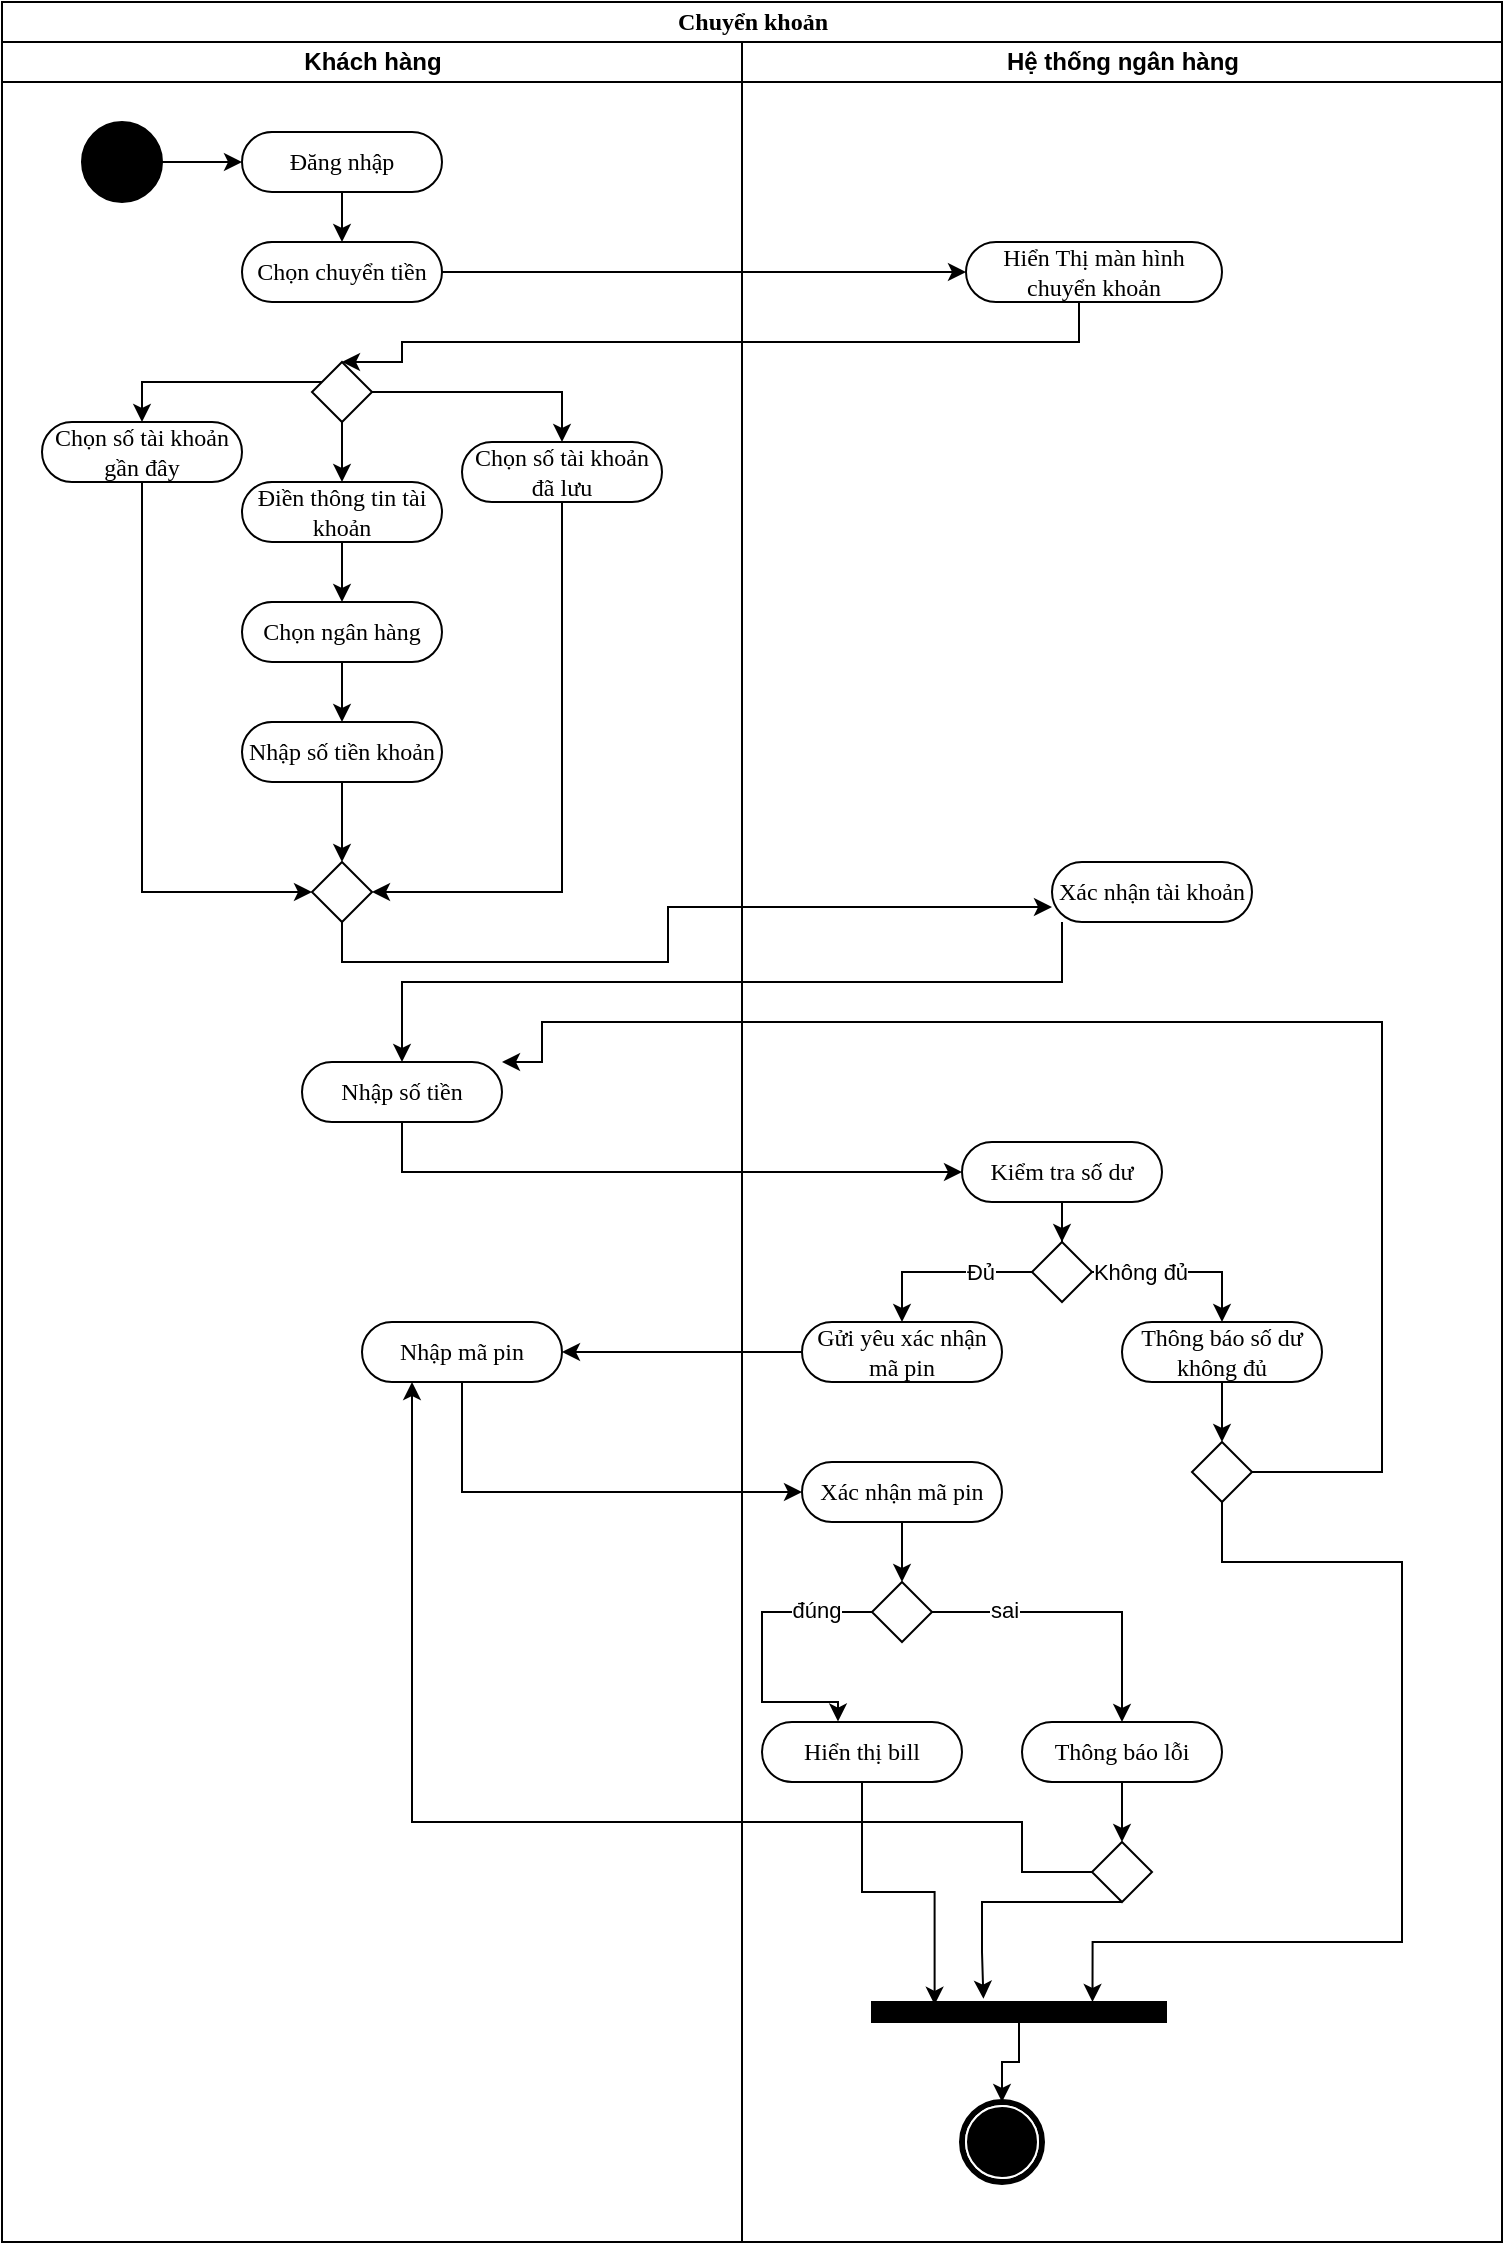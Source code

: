 <mxfile version="26.0.16">
  <diagram name="Page-1" id="0783ab3e-0a74-02c8-0abd-f7b4e66b4bec">
    <mxGraphModel dx="987" dy="577" grid="1" gridSize="10" guides="1" tooltips="1" connect="1" arrows="1" fold="1" page="1" pageScale="1" pageWidth="850" pageHeight="1100" background="none" math="0" shadow="0">
      <root>
        <mxCell id="0" />
        <mxCell id="1" parent="0" />
        <mxCell id="1c1d494c118603dd-1" value="Chuyển khoản" style="swimlane;html=1;childLayout=stackLayout;startSize=20;rounded=0;shadow=0;comic=0;labelBackgroundColor=none;strokeWidth=1;fontFamily=Verdana;fontSize=12;align=center;" parent="1" vertex="1">
          <mxGeometry x="40" y="50" width="750" height="1120" as="geometry" />
        </mxCell>
        <mxCell id="1c1d494c118603dd-2" value="Khách hàng" style="swimlane;html=1;startSize=20;" parent="1c1d494c118603dd-1" vertex="1">
          <mxGeometry y="20" width="370" height="1100" as="geometry" />
        </mxCell>
        <mxCell id="V_OhVq4-48Cxn38Nn_Pz-6" value="" style="edgeStyle=orthogonalEdgeStyle;rounded=0;orthogonalLoop=1;jettySize=auto;html=1;" edge="1" parent="1c1d494c118603dd-2" source="1c1d494c118603dd-6" target="V_OhVq4-48Cxn38Nn_Pz-5">
          <mxGeometry relative="1" as="geometry" />
        </mxCell>
        <mxCell id="1c1d494c118603dd-6" value="Đăng nhập" style="rounded=1;whiteSpace=wrap;html=1;shadow=0;comic=0;labelBackgroundColor=none;strokeWidth=1;fontFamily=Verdana;fontSize=12;align=center;arcSize=50;" parent="1c1d494c118603dd-2" vertex="1">
          <mxGeometry x="120" y="45" width="100" height="30" as="geometry" />
        </mxCell>
        <mxCell id="V_OhVq4-48Cxn38Nn_Pz-4" value="" style="edgeStyle=orthogonalEdgeStyle;rounded=0;orthogonalLoop=1;jettySize=auto;html=1;" edge="1" parent="1c1d494c118603dd-2" source="60571a20871a0731-4" target="1c1d494c118603dd-6">
          <mxGeometry relative="1" as="geometry" />
        </mxCell>
        <mxCell id="60571a20871a0731-4" value="" style="ellipse;whiteSpace=wrap;html=1;rounded=0;shadow=0;comic=0;labelBackgroundColor=none;strokeWidth=1;fillColor=#000000;fontFamily=Verdana;fontSize=12;align=center;" parent="1c1d494c118603dd-2" vertex="1">
          <mxGeometry x="40" y="40" width="40" height="40" as="geometry" />
        </mxCell>
        <mxCell id="V_OhVq4-48Cxn38Nn_Pz-5" value="Chọn chuyển tiền" style="rounded=1;whiteSpace=wrap;html=1;shadow=0;comic=0;labelBackgroundColor=none;strokeWidth=1;fontFamily=Verdana;fontSize=12;align=center;arcSize=50;" vertex="1" parent="1c1d494c118603dd-2">
          <mxGeometry x="120" y="100" width="100" height="30" as="geometry" />
        </mxCell>
        <mxCell id="V_OhVq4-48Cxn38Nn_Pz-16" value="" style="edgeStyle=orthogonalEdgeStyle;rounded=0;orthogonalLoop=1;jettySize=auto;html=1;" edge="1" parent="1c1d494c118603dd-2" source="V_OhVq4-48Cxn38Nn_Pz-7" target="V_OhVq4-48Cxn38Nn_Pz-15">
          <mxGeometry relative="1" as="geometry" />
        </mxCell>
        <mxCell id="V_OhVq4-48Cxn38Nn_Pz-7" value="Điền thông tin tài khoản" style="rounded=1;whiteSpace=wrap;html=1;shadow=0;comic=0;labelBackgroundColor=none;strokeWidth=1;fontFamily=Verdana;fontSize=12;align=center;arcSize=50;" vertex="1" parent="1c1d494c118603dd-2">
          <mxGeometry x="120" y="220" width="100" height="30" as="geometry" />
        </mxCell>
        <mxCell id="V_OhVq4-48Cxn38Nn_Pz-12" value="" style="edgeStyle=orthogonalEdgeStyle;rounded=0;orthogonalLoop=1;jettySize=auto;html=1;" edge="1" parent="1c1d494c118603dd-2" source="V_OhVq4-48Cxn38Nn_Pz-8" target="V_OhVq4-48Cxn38Nn_Pz-7">
          <mxGeometry relative="1" as="geometry" />
        </mxCell>
        <mxCell id="V_OhVq4-48Cxn38Nn_Pz-13" value="" style="edgeStyle=orthogonalEdgeStyle;rounded=0;orthogonalLoop=1;jettySize=auto;html=1;" edge="1" parent="1c1d494c118603dd-2" source="V_OhVq4-48Cxn38Nn_Pz-8" target="V_OhVq4-48Cxn38Nn_Pz-11">
          <mxGeometry relative="1" as="geometry">
            <Array as="points">
              <mxPoint x="280" y="175" />
            </Array>
          </mxGeometry>
        </mxCell>
        <mxCell id="V_OhVq4-48Cxn38Nn_Pz-14" value="" style="edgeStyle=orthogonalEdgeStyle;rounded=0;orthogonalLoop=1;jettySize=auto;html=1;" edge="1" parent="1c1d494c118603dd-2" source="V_OhVq4-48Cxn38Nn_Pz-8" target="V_OhVq4-48Cxn38Nn_Pz-10">
          <mxGeometry relative="1" as="geometry">
            <Array as="points">
              <mxPoint x="70" y="170" />
            </Array>
          </mxGeometry>
        </mxCell>
        <mxCell id="V_OhVq4-48Cxn38Nn_Pz-8" value="" style="rhombus;whiteSpace=wrap;html=1;" vertex="1" parent="1c1d494c118603dd-2">
          <mxGeometry x="155" y="160" width="30" height="30" as="geometry" />
        </mxCell>
        <mxCell id="V_OhVq4-48Cxn38Nn_Pz-24" style="edgeStyle=orthogonalEdgeStyle;rounded=0;orthogonalLoop=1;jettySize=auto;html=1;entryX=0;entryY=0.5;entryDx=0;entryDy=0;" edge="1" parent="1c1d494c118603dd-2" source="V_OhVq4-48Cxn38Nn_Pz-10" target="V_OhVq4-48Cxn38Nn_Pz-20">
          <mxGeometry relative="1" as="geometry">
            <Array as="points">
              <mxPoint x="70" y="425" />
            </Array>
          </mxGeometry>
        </mxCell>
        <mxCell id="V_OhVq4-48Cxn38Nn_Pz-10" value="Chọn số tài khoản gần đây" style="rounded=1;whiteSpace=wrap;html=1;shadow=0;comic=0;labelBackgroundColor=none;strokeWidth=1;fontFamily=Verdana;fontSize=12;align=center;arcSize=50;" vertex="1" parent="1c1d494c118603dd-2">
          <mxGeometry x="20" y="190" width="100" height="30" as="geometry" />
        </mxCell>
        <mxCell id="V_OhVq4-48Cxn38Nn_Pz-23" style="edgeStyle=orthogonalEdgeStyle;rounded=0;orthogonalLoop=1;jettySize=auto;html=1;entryX=1;entryY=0.5;entryDx=0;entryDy=0;" edge="1" parent="1c1d494c118603dd-2" source="V_OhVq4-48Cxn38Nn_Pz-11" target="V_OhVq4-48Cxn38Nn_Pz-20">
          <mxGeometry relative="1" as="geometry">
            <Array as="points">
              <mxPoint x="280" y="425" />
            </Array>
          </mxGeometry>
        </mxCell>
        <mxCell id="V_OhVq4-48Cxn38Nn_Pz-11" value="Chọn số tài khoản đã lưu" style="rounded=1;whiteSpace=wrap;html=1;shadow=0;comic=0;labelBackgroundColor=none;strokeWidth=1;fontFamily=Verdana;fontSize=12;align=center;arcSize=50;" vertex="1" parent="1c1d494c118603dd-2">
          <mxGeometry x="230" y="200" width="100" height="30" as="geometry" />
        </mxCell>
        <mxCell id="V_OhVq4-48Cxn38Nn_Pz-18" value="" style="edgeStyle=orthogonalEdgeStyle;rounded=0;orthogonalLoop=1;jettySize=auto;html=1;" edge="1" parent="1c1d494c118603dd-2" source="V_OhVq4-48Cxn38Nn_Pz-15" target="V_OhVq4-48Cxn38Nn_Pz-17">
          <mxGeometry relative="1" as="geometry" />
        </mxCell>
        <mxCell id="V_OhVq4-48Cxn38Nn_Pz-15" value="Chọn ngân hàng" style="rounded=1;whiteSpace=wrap;html=1;shadow=0;comic=0;labelBackgroundColor=none;strokeWidth=1;fontFamily=Verdana;fontSize=12;align=center;arcSize=50;" vertex="1" parent="1c1d494c118603dd-2">
          <mxGeometry x="120" y="280" width="100" height="30" as="geometry" />
        </mxCell>
        <mxCell id="V_OhVq4-48Cxn38Nn_Pz-22" value="" style="edgeStyle=orthogonalEdgeStyle;rounded=0;orthogonalLoop=1;jettySize=auto;html=1;" edge="1" parent="1c1d494c118603dd-2" source="V_OhVq4-48Cxn38Nn_Pz-17" target="V_OhVq4-48Cxn38Nn_Pz-20">
          <mxGeometry relative="1" as="geometry" />
        </mxCell>
        <mxCell id="V_OhVq4-48Cxn38Nn_Pz-17" value="Nhập số tiền khoản" style="rounded=1;whiteSpace=wrap;html=1;shadow=0;comic=0;labelBackgroundColor=none;strokeWidth=1;fontFamily=Verdana;fontSize=12;align=center;arcSize=50;" vertex="1" parent="1c1d494c118603dd-2">
          <mxGeometry x="120" y="340" width="100" height="30" as="geometry" />
        </mxCell>
        <mxCell id="V_OhVq4-48Cxn38Nn_Pz-20" value="" style="rhombus;whiteSpace=wrap;html=1;" vertex="1" parent="1c1d494c118603dd-2">
          <mxGeometry x="155" y="410" width="30" height="30" as="geometry" />
        </mxCell>
        <mxCell id="V_OhVq4-48Cxn38Nn_Pz-36" value="Nhập số tiền" style="rounded=1;whiteSpace=wrap;html=1;shadow=0;comic=0;labelBackgroundColor=none;strokeWidth=1;fontFamily=Verdana;fontSize=12;align=center;arcSize=50;" vertex="1" parent="1c1d494c118603dd-2">
          <mxGeometry x="150" y="510" width="100" height="30" as="geometry" />
        </mxCell>
        <mxCell id="V_OhVq4-48Cxn38Nn_Pz-79" value="Nhập mã pin" style="rounded=1;whiteSpace=wrap;html=1;shadow=0;comic=0;labelBackgroundColor=none;strokeWidth=1;fontFamily=Verdana;fontSize=12;align=center;arcSize=50;" vertex="1" parent="1c1d494c118603dd-2">
          <mxGeometry x="180" y="640" width="100" height="30" as="geometry" />
        </mxCell>
        <mxCell id="V_OhVq4-48Cxn38Nn_Pz-124" style="edgeStyle=orthogonalEdgeStyle;rounded=0;orthogonalLoop=1;jettySize=auto;html=1;entryX=1;entryY=0;entryDx=0;entryDy=0;" edge="1" parent="1c1d494c118603dd-2">
          <mxGeometry relative="1" as="geometry">
            <mxPoint x="538.5" y="122.5" as="sourcePoint" />
            <mxPoint x="170" y="160" as="targetPoint" />
            <Array as="points">
              <mxPoint x="539" y="150" />
              <mxPoint x="200" y="150" />
              <mxPoint x="200" y="160" />
            </Array>
          </mxGeometry>
        </mxCell>
        <mxCell id="V_OhVq4-48Cxn38Nn_Pz-26" style="edgeStyle=orthogonalEdgeStyle;rounded=0;orthogonalLoop=1;jettySize=auto;html=1;entryX=0;entryY=0.75;entryDx=0;entryDy=0;" edge="1" parent="1c1d494c118603dd-1" source="V_OhVq4-48Cxn38Nn_Pz-20" target="V_OhVq4-48Cxn38Nn_Pz-25">
          <mxGeometry relative="1" as="geometry">
            <Array as="points">
              <mxPoint x="170" y="480" />
              <mxPoint x="333" y="480" />
              <mxPoint x="333" y="453" />
            </Array>
          </mxGeometry>
        </mxCell>
        <mxCell id="V_OhVq4-48Cxn38Nn_Pz-37" style="edgeStyle=orthogonalEdgeStyle;rounded=0;orthogonalLoop=1;jettySize=auto;html=1;entryX=0.5;entryY=0;entryDx=0;entryDy=0;" edge="1" parent="1c1d494c118603dd-1" source="V_OhVq4-48Cxn38Nn_Pz-25" target="V_OhVq4-48Cxn38Nn_Pz-36">
          <mxGeometry relative="1" as="geometry">
            <Array as="points">
              <mxPoint x="530" y="490" />
              <mxPoint x="200" y="490" />
            </Array>
          </mxGeometry>
        </mxCell>
        <mxCell id="V_OhVq4-48Cxn38Nn_Pz-38" style="edgeStyle=orthogonalEdgeStyle;rounded=0;orthogonalLoop=1;jettySize=auto;html=1;entryX=0;entryY=0.5;entryDx=0;entryDy=0;" edge="1" parent="1c1d494c118603dd-1" source="V_OhVq4-48Cxn38Nn_Pz-36" target="V_OhVq4-48Cxn38Nn_Pz-27">
          <mxGeometry relative="1" as="geometry">
            <Array as="points">
              <mxPoint x="200" y="585" />
            </Array>
          </mxGeometry>
        </mxCell>
        <mxCell id="V_OhVq4-48Cxn38Nn_Pz-80" style="edgeStyle=orthogonalEdgeStyle;rounded=0;orthogonalLoop=1;jettySize=auto;html=1;entryX=1;entryY=0.5;entryDx=0;entryDy=0;" edge="1" parent="1c1d494c118603dd-1" source="V_OhVq4-48Cxn38Nn_Pz-33" target="V_OhVq4-48Cxn38Nn_Pz-79">
          <mxGeometry relative="1" as="geometry" />
        </mxCell>
        <mxCell id="V_OhVq4-48Cxn38Nn_Pz-84" style="edgeStyle=orthogonalEdgeStyle;rounded=0;orthogonalLoop=1;jettySize=auto;html=1;entryX=0;entryY=0.5;entryDx=0;entryDy=0;" edge="1" parent="1c1d494c118603dd-1" source="V_OhVq4-48Cxn38Nn_Pz-79" target="V_OhVq4-48Cxn38Nn_Pz-82">
          <mxGeometry relative="1" as="geometry">
            <Array as="points">
              <mxPoint x="230" y="745" />
            </Array>
          </mxGeometry>
        </mxCell>
        <mxCell id="1c1d494c118603dd-3" value="Hệ thống ngân hàng" style="swimlane;html=1;startSize=20;" parent="1c1d494c118603dd-1" vertex="1">
          <mxGeometry x="370" y="20" width="380" height="1100" as="geometry" />
        </mxCell>
        <mxCell id="V_OhVq4-48Cxn38Nn_Pz-25" value="Xác nhận tài khoản" style="rounded=1;whiteSpace=wrap;html=1;shadow=0;comic=0;labelBackgroundColor=none;strokeWidth=1;fontFamily=Verdana;fontSize=12;align=center;arcSize=50;" vertex="1" parent="1c1d494c118603dd-3">
          <mxGeometry x="155" y="410" width="100" height="30" as="geometry" />
        </mxCell>
        <mxCell id="V_OhVq4-48Cxn38Nn_Pz-32" value="" style="edgeStyle=orthogonalEdgeStyle;rounded=0;orthogonalLoop=1;jettySize=auto;html=1;" edge="1" parent="1c1d494c118603dd-3" source="V_OhVq4-48Cxn38Nn_Pz-27" target="V_OhVq4-48Cxn38Nn_Pz-30">
          <mxGeometry relative="1" as="geometry" />
        </mxCell>
        <mxCell id="V_OhVq4-48Cxn38Nn_Pz-27" value="Kiểm tra số dư" style="rounded=1;whiteSpace=wrap;html=1;shadow=0;comic=0;labelBackgroundColor=none;strokeWidth=1;fontFamily=Verdana;fontSize=12;align=center;arcSize=50;" vertex="1" parent="1c1d494c118603dd-3">
          <mxGeometry x="110" y="550" width="100" height="30" as="geometry" />
        </mxCell>
        <mxCell id="V_OhVq4-48Cxn38Nn_Pz-34" value="" style="edgeStyle=orthogonalEdgeStyle;rounded=0;orthogonalLoop=1;jettySize=auto;html=1;" edge="1" parent="1c1d494c118603dd-3" source="V_OhVq4-48Cxn38Nn_Pz-30" target="V_OhVq4-48Cxn38Nn_Pz-33">
          <mxGeometry relative="1" as="geometry" />
        </mxCell>
        <mxCell id="V_OhVq4-48Cxn38Nn_Pz-35" value="Đủ" style="edgeLabel;html=1;align=center;verticalAlign=middle;resizable=0;points=[];" vertex="1" connectable="0" parent="V_OhVq4-48Cxn38Nn_Pz-34">
          <mxGeometry x="-0.418" relative="1" as="geometry">
            <mxPoint as="offset" />
          </mxGeometry>
        </mxCell>
        <mxCell id="V_OhVq4-48Cxn38Nn_Pz-41" style="edgeStyle=orthogonalEdgeStyle;rounded=0;orthogonalLoop=1;jettySize=auto;html=1;entryX=0.5;entryY=0;entryDx=0;entryDy=0;" edge="1" parent="1c1d494c118603dd-3" source="V_OhVq4-48Cxn38Nn_Pz-30" target="V_OhVq4-48Cxn38Nn_Pz-40">
          <mxGeometry relative="1" as="geometry" />
        </mxCell>
        <mxCell id="V_OhVq4-48Cxn38Nn_Pz-83" value="Không đủ" style="edgeLabel;html=1;align=center;verticalAlign=middle;resizable=0;points=[];" vertex="1" connectable="0" parent="V_OhVq4-48Cxn38Nn_Pz-41">
          <mxGeometry x="-0.471" relative="1" as="geometry">
            <mxPoint as="offset" />
          </mxGeometry>
        </mxCell>
        <mxCell id="V_OhVq4-48Cxn38Nn_Pz-30" value="" style="rhombus;whiteSpace=wrap;html=1;" vertex="1" parent="1c1d494c118603dd-3">
          <mxGeometry x="145" y="600" width="30" height="30" as="geometry" />
        </mxCell>
        <mxCell id="V_OhVq4-48Cxn38Nn_Pz-33" value="Gửi yêu xác nhận mã pin" style="rounded=1;whiteSpace=wrap;html=1;shadow=0;comic=0;labelBackgroundColor=none;strokeWidth=1;fontFamily=Verdana;fontSize=12;align=center;arcSize=50;" vertex="1" parent="1c1d494c118603dd-3">
          <mxGeometry x="30" y="640" width="100" height="30" as="geometry" />
        </mxCell>
        <mxCell id="V_OhVq4-48Cxn38Nn_Pz-97" value="" style="edgeStyle=orthogonalEdgeStyle;rounded=0;orthogonalLoop=1;jettySize=auto;html=1;" edge="1" parent="1c1d494c118603dd-3" source="V_OhVq4-48Cxn38Nn_Pz-40" target="V_OhVq4-48Cxn38Nn_Pz-95">
          <mxGeometry relative="1" as="geometry" />
        </mxCell>
        <mxCell id="V_OhVq4-48Cxn38Nn_Pz-40" value="Thông báo số dư không đủ" style="rounded=1;whiteSpace=wrap;html=1;shadow=0;comic=0;labelBackgroundColor=none;strokeWidth=1;fontFamily=Verdana;fontSize=12;align=center;arcSize=50;" vertex="1" parent="1c1d494c118603dd-3">
          <mxGeometry x="190" y="640" width="100" height="30" as="geometry" />
        </mxCell>
        <mxCell id="V_OhVq4-48Cxn38Nn_Pz-87" value="" style="edgeStyle=orthogonalEdgeStyle;rounded=0;orthogonalLoop=1;jettySize=auto;html=1;" edge="1" parent="1c1d494c118603dd-3" source="V_OhVq4-48Cxn38Nn_Pz-82" target="V_OhVq4-48Cxn38Nn_Pz-85">
          <mxGeometry relative="1" as="geometry" />
        </mxCell>
        <mxCell id="V_OhVq4-48Cxn38Nn_Pz-82" value="Xác nhận mã pin" style="rounded=1;whiteSpace=wrap;html=1;shadow=0;comic=0;labelBackgroundColor=none;strokeWidth=1;fontFamily=Verdana;fontSize=12;align=center;arcSize=50;" vertex="1" parent="1c1d494c118603dd-3">
          <mxGeometry x="30" y="710" width="100" height="30" as="geometry" />
        </mxCell>
        <mxCell id="V_OhVq4-48Cxn38Nn_Pz-93" style="edgeStyle=orthogonalEdgeStyle;rounded=0;orthogonalLoop=1;jettySize=auto;html=1;exitX=1;exitY=0.5;exitDx=0;exitDy=0;entryX=0.5;entryY=0;entryDx=0;entryDy=0;" edge="1" parent="1c1d494c118603dd-3" source="V_OhVq4-48Cxn38Nn_Pz-85" target="V_OhVq4-48Cxn38Nn_Pz-92">
          <mxGeometry relative="1" as="geometry" />
        </mxCell>
        <mxCell id="V_OhVq4-48Cxn38Nn_Pz-103" value="sai" style="edgeLabel;html=1;align=center;verticalAlign=middle;resizable=0;points=[];" vertex="1" connectable="0" parent="V_OhVq4-48Cxn38Nn_Pz-93">
          <mxGeometry x="-0.528" y="1" relative="1" as="geometry">
            <mxPoint as="offset" />
          </mxGeometry>
        </mxCell>
        <mxCell id="V_OhVq4-48Cxn38Nn_Pz-85" value="" style="rhombus;whiteSpace=wrap;html=1;" vertex="1" parent="1c1d494c118603dd-3">
          <mxGeometry x="65" y="770" width="30" height="30" as="geometry" />
        </mxCell>
        <mxCell id="V_OhVq4-48Cxn38Nn_Pz-88" value="Hiển thị bill" style="rounded=1;whiteSpace=wrap;html=1;shadow=0;comic=0;labelBackgroundColor=none;strokeWidth=1;fontFamily=Verdana;fontSize=12;align=center;arcSize=50;" vertex="1" parent="1c1d494c118603dd-3">
          <mxGeometry x="10" y="840" width="100" height="30" as="geometry" />
        </mxCell>
        <mxCell id="V_OhVq4-48Cxn38Nn_Pz-89" style="edgeStyle=orthogonalEdgeStyle;rounded=0;orthogonalLoop=1;jettySize=auto;html=1;entryX=0.38;entryY=-0.007;entryDx=0;entryDy=0;entryPerimeter=0;" edge="1" parent="1c1d494c118603dd-3" source="V_OhVq4-48Cxn38Nn_Pz-85" target="V_OhVq4-48Cxn38Nn_Pz-88">
          <mxGeometry relative="1" as="geometry">
            <Array as="points">
              <mxPoint x="10" y="785" />
              <mxPoint x="10" y="830" />
              <mxPoint x="48" y="830" />
            </Array>
          </mxGeometry>
        </mxCell>
        <mxCell id="V_OhVq4-48Cxn38Nn_Pz-90" value="đúng" style="edgeLabel;html=1;align=center;verticalAlign=middle;resizable=0;points=[];" vertex="1" connectable="0" parent="V_OhVq4-48Cxn38Nn_Pz-89">
          <mxGeometry x="-0.624" y="-1" relative="1" as="geometry">
            <mxPoint as="offset" />
          </mxGeometry>
        </mxCell>
        <mxCell id="V_OhVq4-48Cxn38Nn_Pz-109" style="edgeStyle=orthogonalEdgeStyle;rounded=0;orthogonalLoop=1;jettySize=auto;html=1;entryX=0.5;entryY=0;entryDx=0;entryDy=0;" edge="1" parent="1c1d494c118603dd-3" source="V_OhVq4-48Cxn38Nn_Pz-92" target="V_OhVq4-48Cxn38Nn_Pz-106">
          <mxGeometry relative="1" as="geometry" />
        </mxCell>
        <mxCell id="V_OhVq4-48Cxn38Nn_Pz-92" value="Thông báo lỗi" style="rounded=1;whiteSpace=wrap;html=1;shadow=0;comic=0;labelBackgroundColor=none;strokeWidth=1;fontFamily=Verdana;fontSize=12;align=center;arcSize=50;" vertex="1" parent="1c1d494c118603dd-3">
          <mxGeometry x="140" y="840" width="100" height="30" as="geometry" />
        </mxCell>
        <mxCell id="V_OhVq4-48Cxn38Nn_Pz-115" style="edgeStyle=orthogonalEdgeStyle;rounded=0;orthogonalLoop=1;jettySize=auto;html=1;entryX=0.75;entryY=0;entryDx=0;entryDy=0;" edge="1" parent="1c1d494c118603dd-3" source="V_OhVq4-48Cxn38Nn_Pz-95" target="V_OhVq4-48Cxn38Nn_Pz-113">
          <mxGeometry relative="1" as="geometry">
            <Array as="points">
              <mxPoint x="240" y="760" />
              <mxPoint x="330" y="760" />
              <mxPoint x="330" y="950" />
              <mxPoint x="175" y="950" />
            </Array>
          </mxGeometry>
        </mxCell>
        <mxCell id="V_OhVq4-48Cxn38Nn_Pz-95" value="" style="rhombus;whiteSpace=wrap;html=1;" vertex="1" parent="1c1d494c118603dd-3">
          <mxGeometry x="225" y="700" width="30" height="30" as="geometry" />
        </mxCell>
        <mxCell id="V_OhVq4-48Cxn38Nn_Pz-106" value="" style="rhombus;whiteSpace=wrap;html=1;" vertex="1" parent="1c1d494c118603dd-3">
          <mxGeometry x="175" y="900" width="30" height="30" as="geometry" />
        </mxCell>
        <mxCell id="V_OhVq4-48Cxn38Nn_Pz-118" value="" style="edgeStyle=orthogonalEdgeStyle;rounded=0;orthogonalLoop=1;jettySize=auto;html=1;" edge="1" parent="1c1d494c118603dd-3" source="V_OhVq4-48Cxn38Nn_Pz-113" target="V_OhVq4-48Cxn38Nn_Pz-117">
          <mxGeometry relative="1" as="geometry" />
        </mxCell>
        <mxCell id="V_OhVq4-48Cxn38Nn_Pz-113" value="" style="whiteSpace=wrap;html=1;rounded=0;shadow=0;comic=0;labelBackgroundColor=none;strokeWidth=1;fillColor=#000000;fontFamily=Verdana;fontSize=12;align=center;rotation=0;" vertex="1" parent="1c1d494c118603dd-3">
          <mxGeometry x="65" y="980" width="147" height="10" as="geometry" />
        </mxCell>
        <mxCell id="V_OhVq4-48Cxn38Nn_Pz-114" style="edgeStyle=orthogonalEdgeStyle;rounded=0;orthogonalLoop=1;jettySize=auto;html=1;entryX=0.379;entryY=-0.167;entryDx=0;entryDy=0;entryPerimeter=0;" edge="1" parent="1c1d494c118603dd-3" source="V_OhVq4-48Cxn38Nn_Pz-106" target="V_OhVq4-48Cxn38Nn_Pz-113">
          <mxGeometry relative="1" as="geometry">
            <Array as="points">
              <mxPoint x="120" y="930" />
              <mxPoint x="120" y="955" />
            </Array>
          </mxGeometry>
        </mxCell>
        <mxCell id="V_OhVq4-48Cxn38Nn_Pz-116" style="edgeStyle=orthogonalEdgeStyle;rounded=0;orthogonalLoop=1;jettySize=auto;html=1;entryX=0.213;entryY=0.138;entryDx=0;entryDy=0;entryPerimeter=0;" edge="1" parent="1c1d494c118603dd-3" source="V_OhVq4-48Cxn38Nn_Pz-88" target="V_OhVq4-48Cxn38Nn_Pz-113">
          <mxGeometry relative="1" as="geometry" />
        </mxCell>
        <mxCell id="V_OhVq4-48Cxn38Nn_Pz-117" value="" style="shape=mxgraph.bpmn.shape;html=1;verticalLabelPosition=bottom;labelBackgroundColor=#ffffff;verticalAlign=top;perimeter=ellipsePerimeter;outline=end;symbol=terminate;rounded=0;shadow=0;comic=0;strokeWidth=1;fontFamily=Verdana;fontSize=12;align=center;" vertex="1" parent="1c1d494c118603dd-3">
          <mxGeometry x="110" y="1030" width="40" height="40" as="geometry" />
        </mxCell>
        <mxCell id="V_OhVq4-48Cxn38Nn_Pz-122" value="Hiển Thị màn hình chuyển khoản" style="rounded=1;whiteSpace=wrap;html=1;shadow=0;comic=0;labelBackgroundColor=none;strokeWidth=1;fontFamily=Verdana;fontSize=12;align=center;arcSize=50;" vertex="1" parent="1c1d494c118603dd-3">
          <mxGeometry x="112" y="100" width="128" height="30" as="geometry" />
        </mxCell>
        <mxCell id="V_OhVq4-48Cxn38Nn_Pz-101" style="edgeStyle=orthogonalEdgeStyle;rounded=0;orthogonalLoop=1;jettySize=auto;html=1;entryX=1;entryY=0;entryDx=0;entryDy=0;" edge="1" parent="1c1d494c118603dd-1" source="V_OhVq4-48Cxn38Nn_Pz-95" target="V_OhVq4-48Cxn38Nn_Pz-36">
          <mxGeometry relative="1" as="geometry">
            <Array as="points">
              <mxPoint x="690" y="735" />
              <mxPoint x="690" y="510" />
              <mxPoint x="270" y="510" />
              <mxPoint x="270" y="530" />
            </Array>
          </mxGeometry>
        </mxCell>
        <mxCell id="V_OhVq4-48Cxn38Nn_Pz-121" style="edgeStyle=orthogonalEdgeStyle;rounded=0;orthogonalLoop=1;jettySize=auto;html=1;entryX=0.25;entryY=1;entryDx=0;entryDy=0;" edge="1" parent="1c1d494c118603dd-1" source="V_OhVq4-48Cxn38Nn_Pz-106" target="V_OhVq4-48Cxn38Nn_Pz-79">
          <mxGeometry relative="1" as="geometry">
            <Array as="points">
              <mxPoint x="510" y="935" />
              <mxPoint x="510" y="910" />
              <mxPoint x="205" y="910" />
            </Array>
          </mxGeometry>
        </mxCell>
        <mxCell id="V_OhVq4-48Cxn38Nn_Pz-123" style="edgeStyle=orthogonalEdgeStyle;rounded=0;orthogonalLoop=1;jettySize=auto;html=1;entryX=0;entryY=0.5;entryDx=0;entryDy=0;" edge="1" parent="1c1d494c118603dd-1" source="V_OhVq4-48Cxn38Nn_Pz-5" target="V_OhVq4-48Cxn38Nn_Pz-122">
          <mxGeometry relative="1" as="geometry" />
        </mxCell>
      </root>
    </mxGraphModel>
  </diagram>
</mxfile>

